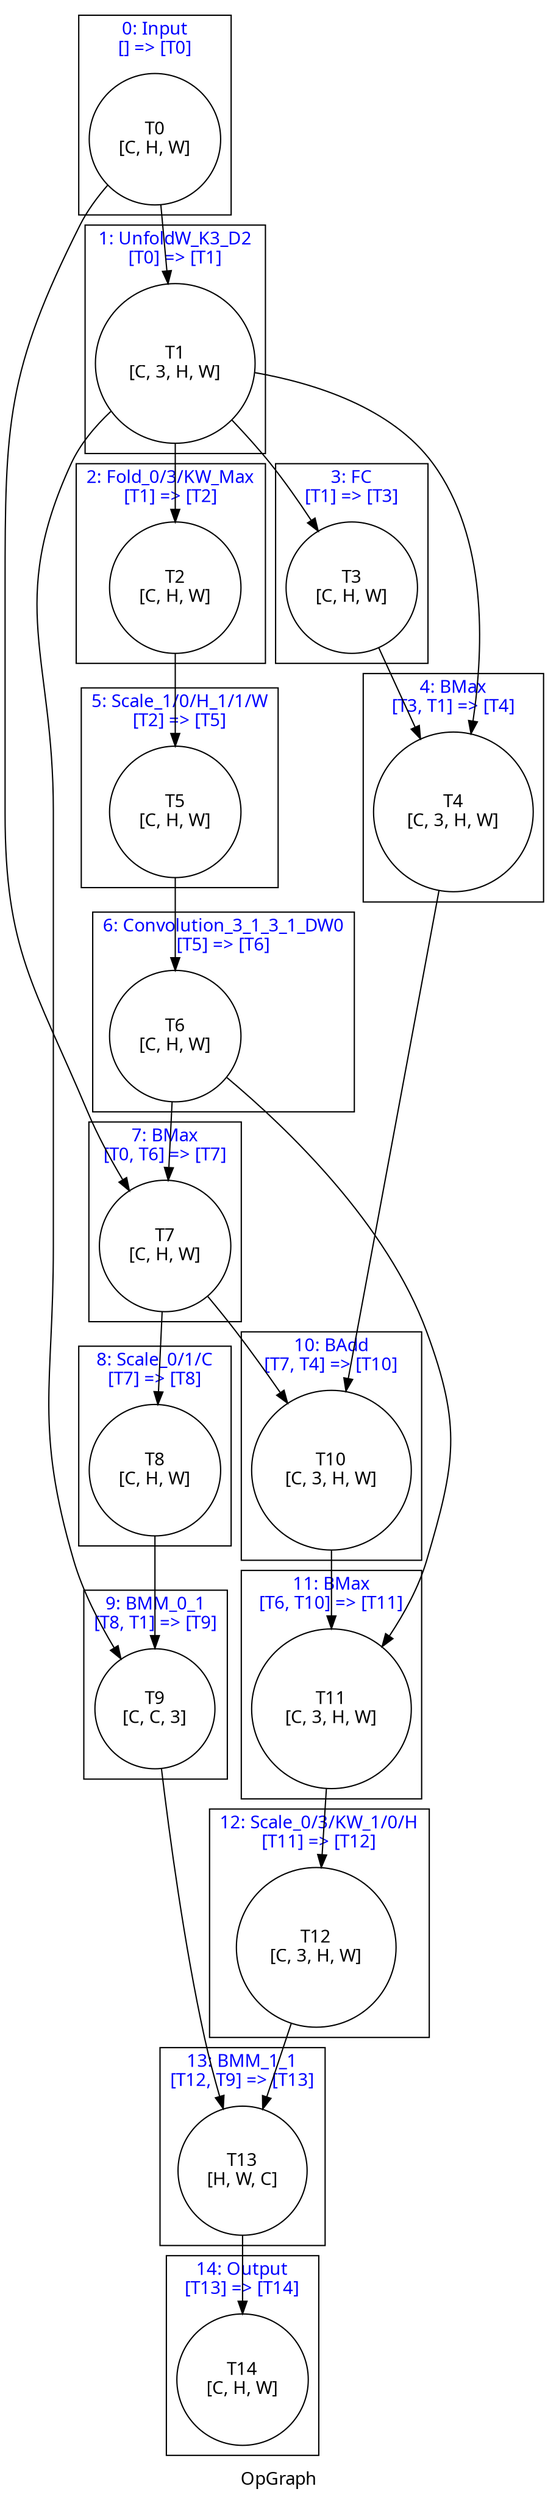 digraph OpGraph {
    label = "OpGraph"
    fontname = "Graphik";
    subgraph tensors {
        node [shape = circle, color = black, fontname = "Graphik"]
        t_0; t_1; t_2; t_3; t_4; t_5; t_6; t_7; t_8; t_9; t_10; t_11; t_12; t_13; t_14; 
    }
    subgraph cluster_0 {
        fontcolor = blue;
        label = "0: Input\n[] => [T0]";
        t_0 [label = "T0\n[C, H, W]"];
    }
    subgraph cluster_1 {
        fontcolor = blue;
        label = "1: UnfoldW_K3_D2\n[T0] => [T1]";
        t_1 [label = "T1\n[C, 3, H, W]"];
    }
    subgraph cluster_2 {
        fontcolor = blue;
        label = "2: Fold_0/3/KW_Max\n[T1] => [T2]";
        t_2 [label = "T2\n[C, H, W]"];
    }
    subgraph cluster_3 {
        fontcolor = blue;
        label = "3: FC\n[T1] => [T3]";
        t_3 [label = "T3\n[C, H, W]"];
    }
    subgraph cluster_4 {
        fontcolor = blue;
        label = "4: BMax\n[T3, T1] => [T4]";
        t_4 [label = "T4\n[C, 3, H, W]"];
    }
    subgraph cluster_5 {
        fontcolor = blue;
        label = "5: Scale_1/0/H_1/1/W\n[T2] => [T5]";
        t_5 [label = "T5\n[C, H, W]"];
    }
    subgraph cluster_6 {
        fontcolor = blue;
        label = "6: Convolution_3_1_3_1_DW0\n[T5] => [T6]";
        t_6 [label = "T6\n[C, H, W]"];
    }
    subgraph cluster_7 {
        fontcolor = blue;
        label = "7: BMax\n[T0, T6] => [T7]";
        t_7 [label = "T7\n[C, H, W]"];
    }
    subgraph cluster_8 {
        fontcolor = blue;
        label = "8: Scale_0/1/C\n[T7] => [T8]";
        t_8 [label = "T8\n[C, H, W]"];
    }
    subgraph cluster_9 {
        fontcolor = blue;
        label = "9: BMM_0_1\n[T8, T1] => [T9]";
        t_9 [label = "T9\n[C, C, 3]"];
    }
    subgraph cluster_10 {
        fontcolor = blue;
        label = "10: BAdd\n[T7, T4] => [T10]";
        t_10 [label = "T10\n[C, 3, H, W]"];
    }
    subgraph cluster_11 {
        fontcolor = blue;
        label = "11: BMax\n[T6, T10] => [T11]";
        t_11 [label = "T11\n[C, 3, H, W]"];
    }
    subgraph cluster_12 {
        fontcolor = blue;
        label = "12: Scale_0/3/KW_1/0/H\n[T11] => [T12]";
        t_12 [label = "T12\n[C, 3, H, W]"];
    }
    subgraph cluster_13 {
        fontcolor = blue;
        label = "13: BMM_1_1\n[T12, T9] => [T13]";
        t_13 [label = "T13\n[H, W, C]"];
    }
    subgraph cluster_14 {
        fontcolor = blue;
        label = "14: Output\n[T13] => [T14]";
        t_14 [label = "T14\n[C, H, W]"];
    }
    t_0 -> t_1;
    t_0 -> t_7;
    t_1 -> t_2;
    t_1 -> t_3;
    t_1 -> t_4;
    t_1 -> t_9;
    t_2 -> t_5;
    t_3 -> t_4;
    t_4 -> t_10;
    t_5 -> t_6;
    t_6 -> t_7;
    t_6 -> t_11;
    t_7 -> t_8;
    t_7 -> t_10;
    t_8 -> t_9;
    t_9 -> t_13;
    t_10 -> t_11;
    t_11 -> t_12;
    t_12 -> t_13;
    t_13 -> t_14;
}


